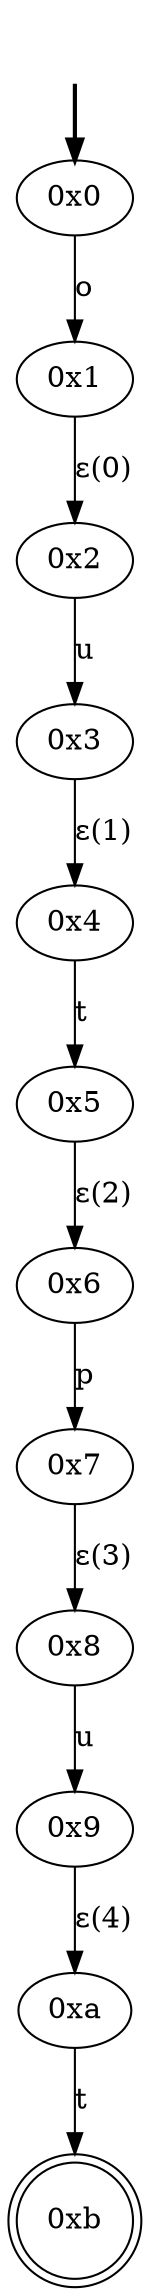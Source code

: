 digraph {
	fake [style=invisible]
	"0x0" [root=true]
	"0x1"
	"0x2"
	"0x3"
	"0x4"
	"0x5"
	"0x6"
	"0x7"
	"0x8"
	"0x9"
	"0xa"
	"0xb" [shape=doublecircle]
	fake -> "0x0" [style=bold]
	"0x0" -> "0x1" [label=o]
	"0x2" -> "0x3" [label=u]
	"0x1" -> "0x2" [label="ε(0)"]
	"0x4" -> "0x5" [label=t]
	"0x3" -> "0x4" [label="ε(1)"]
	"0x6" -> "0x7" [label=p]
	"0x5" -> "0x6" [label="ε(2)"]
	"0x8" -> "0x9" [label=u]
	"0x7" -> "0x8" [label="ε(3)"]
	"0xa" -> "0xb" [label=t]
	"0x9" -> "0xa" [label="ε(4)"]
}
